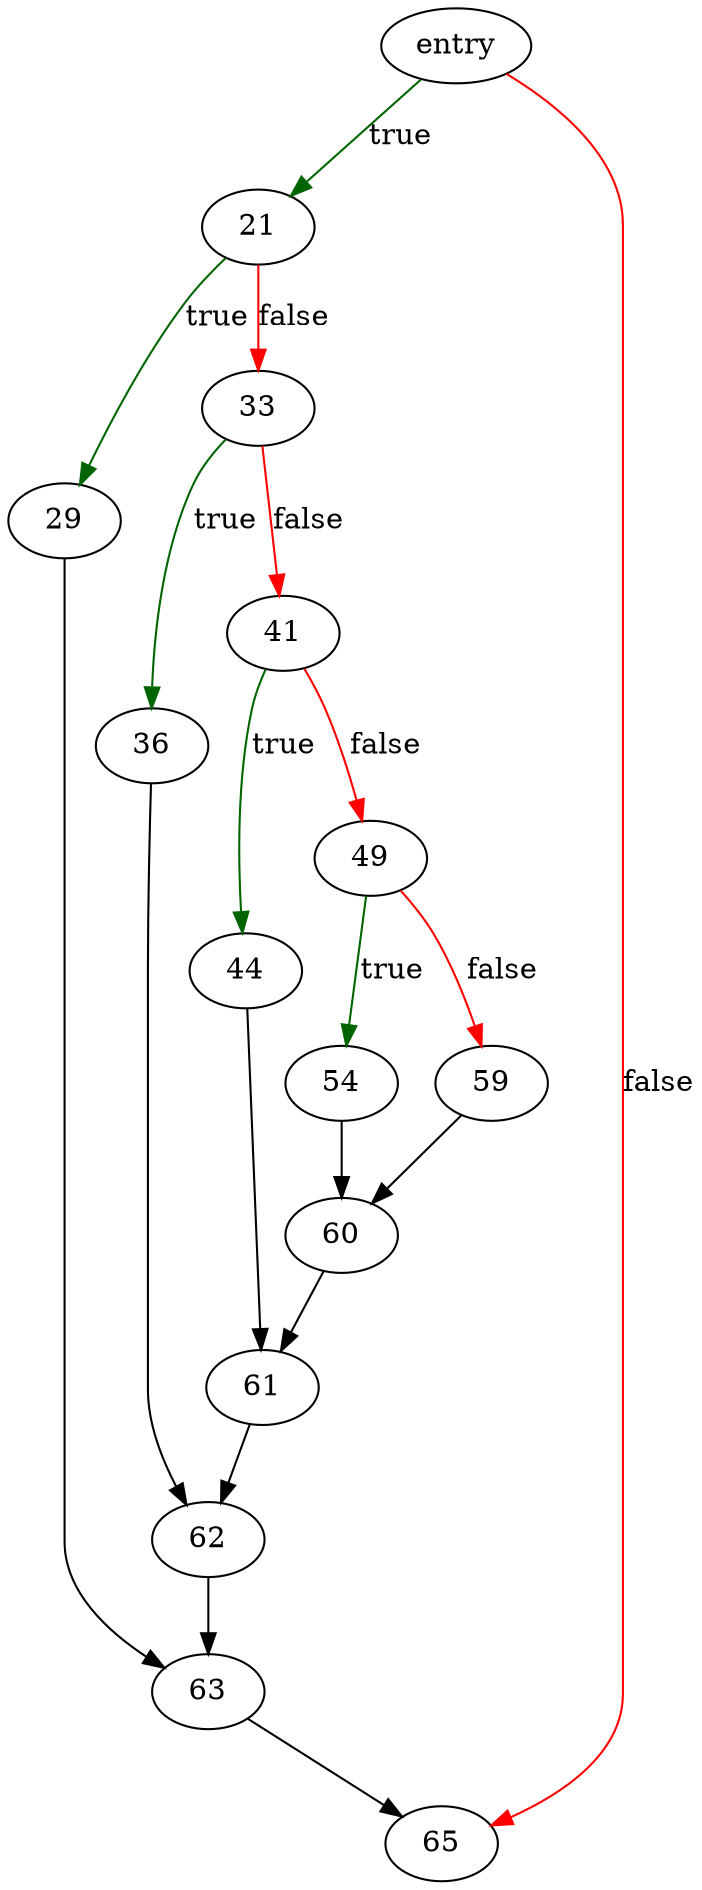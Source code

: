 digraph "sqlite3_file_control" {
	// Node definitions.
	4 [label=entry];
	21;
	29;
	33;
	36;
	41;
	44;
	49;
	54;
	59;
	60;
	61;
	62;
	63;
	65;

	// Edge definitions.
	4 -> 21 [
		color=darkgreen
		label=true
	];
	4 -> 65 [
		color=red
		label=false
	];
	21 -> 29 [
		color=darkgreen
		label=true
	];
	21 -> 33 [
		color=red
		label=false
	];
	29 -> 63;
	33 -> 36 [
		color=darkgreen
		label=true
	];
	33 -> 41 [
		color=red
		label=false
	];
	36 -> 62;
	41 -> 44 [
		color=darkgreen
		label=true
	];
	41 -> 49 [
		color=red
		label=false
	];
	44 -> 61;
	49 -> 54 [
		color=darkgreen
		label=true
	];
	49 -> 59 [
		color=red
		label=false
	];
	54 -> 60;
	59 -> 60;
	60 -> 61;
	61 -> 62;
	62 -> 63;
	63 -> 65;
}